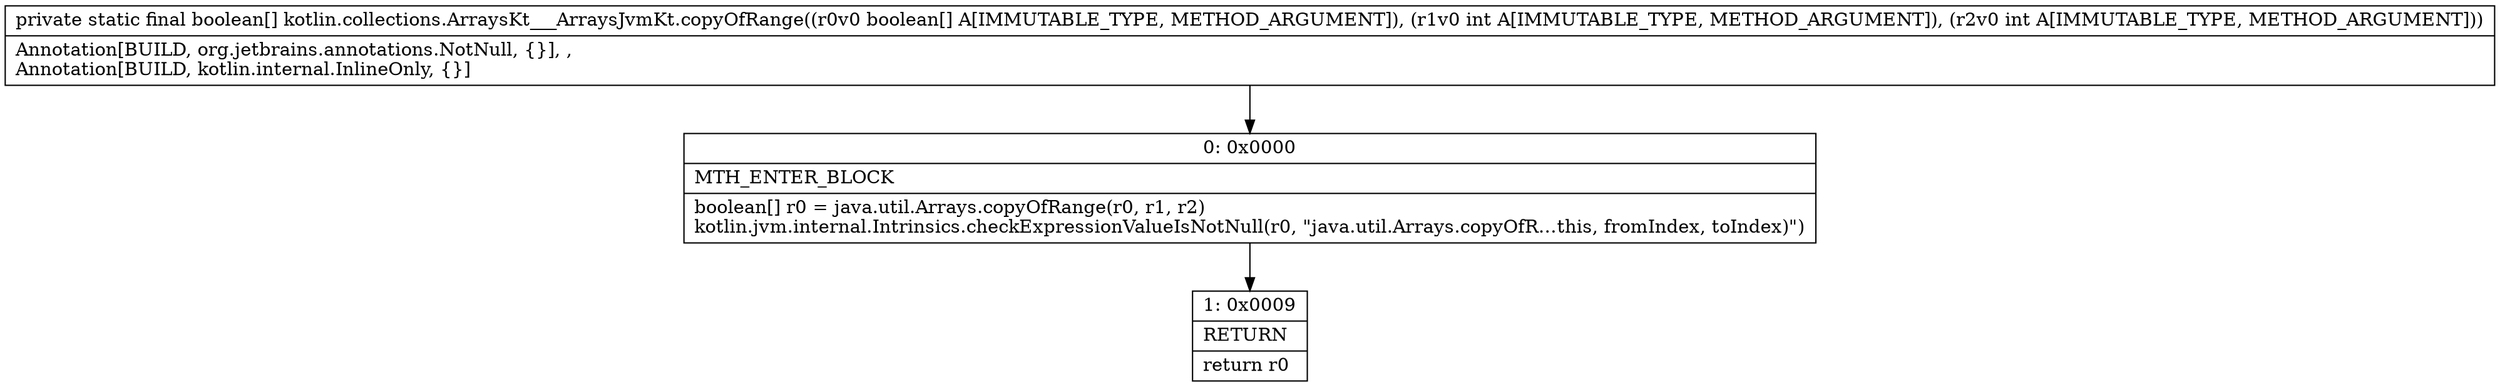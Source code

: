 digraph "CFG forkotlin.collections.ArraysKt___ArraysJvmKt.copyOfRange([ZII)[Z" {
Node_0 [shape=record,label="{0\:\ 0x0000|MTH_ENTER_BLOCK\l|boolean[] r0 = java.util.Arrays.copyOfRange(r0, r1, r2)\lkotlin.jvm.internal.Intrinsics.checkExpressionValueIsNotNull(r0, \"java.util.Arrays.copyOfR…this, fromIndex, toIndex)\")\l}"];
Node_1 [shape=record,label="{1\:\ 0x0009|RETURN\l|return r0\l}"];
MethodNode[shape=record,label="{private static final boolean[] kotlin.collections.ArraysKt___ArraysJvmKt.copyOfRange((r0v0 boolean[] A[IMMUTABLE_TYPE, METHOD_ARGUMENT]), (r1v0 int A[IMMUTABLE_TYPE, METHOD_ARGUMENT]), (r2v0 int A[IMMUTABLE_TYPE, METHOD_ARGUMENT]))  | Annotation[BUILD, org.jetbrains.annotations.NotNull, \{\}], , \lAnnotation[BUILD, kotlin.internal.InlineOnly, \{\}]\l}"];
MethodNode -> Node_0;
Node_0 -> Node_1;
}

